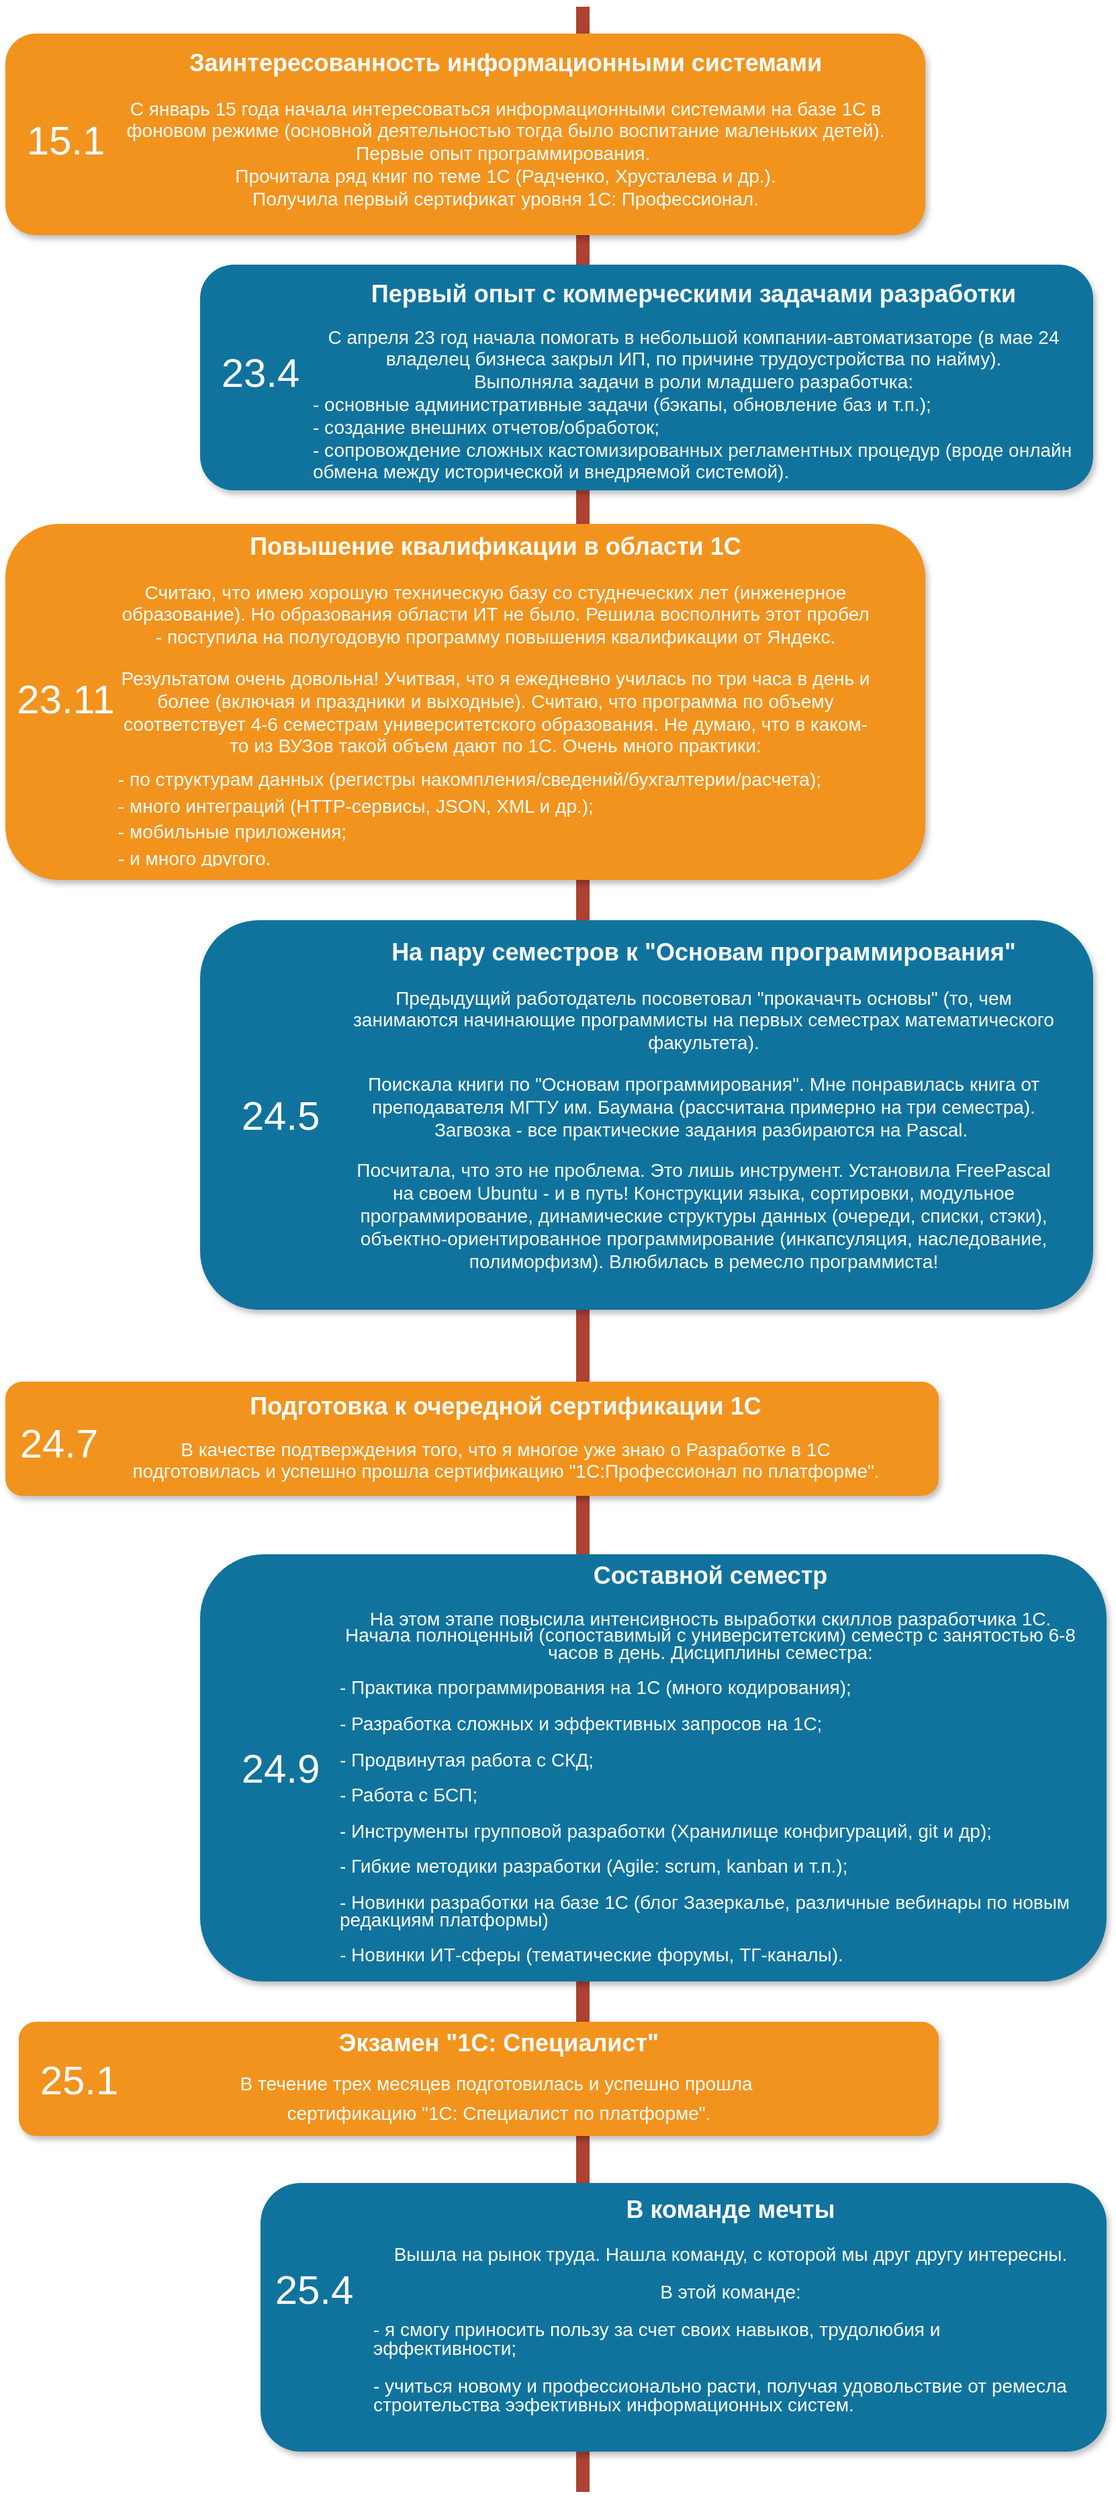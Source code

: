 <mxfile version="24.4.0" type="device">
  <diagram name="Page-1" id="fbcf5db9-b524-4cd4-e4f3-379dc89c3999">
    <mxGraphModel dx="1434" dy="844" grid="1" gridSize="10" guides="1" tooltips="1" connect="1" arrows="1" fold="1" page="1" pageScale="1" pageWidth="850" pageHeight="1100" background="none" math="0" shadow="0">
      <root>
        <mxCell id="0" />
        <mxCell id="1" parent="0" />
        <mxCell id="2a0f93b5c73ef8e7-1" value="" style="line;strokeWidth=10;direction=south;html=1;fillColor=none;fontSize=13;fontColor=#000000;align=center;strokeColor=#AE4132;" parent="1" vertex="1">
          <mxGeometry x="450" y="10" width="10" height="1850" as="geometry" />
        </mxCell>
        <mxCell id="2a0f93b5c73ef8e7-2" value="" style="rounded=1;whiteSpace=wrap;html=1;strokeColor=none;strokeWidth=1;fillColor=#F2931E;fontSize=13;fontColor=#FFFFFF;align=center;gradientColor=none;gradientDirection=east;verticalAlign=top;shadow=1;" parent="1" vertex="1">
          <mxGeometry x="25" y="30" width="685" height="150" as="geometry" />
        </mxCell>
        <mxCell id="2a0f93b5c73ef8e7-3" value="15.1" style="text;html=1;strokeColor=none;fillColor=none;align=center;verticalAlign=middle;whiteSpace=wrap;fontSize=30;fontColor=#FFFFFF;" parent="1" vertex="1">
          <mxGeometry x="50" y="98.5" width="40" height="20" as="geometry" />
        </mxCell>
        <mxCell id="2a0f93b5c73ef8e7-4" value="" style="rounded=1;whiteSpace=wrap;html=1;strokeColor=none;strokeWidth=1;fillColor=#10739E;fontSize=13;fontColor=#FFFFFF;align=center;gradientColor=none;gradientDirection=east;verticalAlign=top;shadow=1;" parent="1" vertex="1">
          <mxGeometry x="170" y="202" width="665" height="168" as="geometry" />
        </mxCell>
        <mxCell id="2a0f93b5c73ef8e7-5" value="23.4" style="text;html=1;strokeColor=none;fillColor=none;align=center;verticalAlign=middle;whiteSpace=wrap;fontSize=30;fontColor=#FFFFFF;" parent="1" vertex="1">
          <mxGeometry x="195" y="272" width="40" height="20" as="geometry" />
        </mxCell>
        <mxCell id="2a0f93b5c73ef8e7-6" value="" style="rounded=1;whiteSpace=wrap;html=1;strokeColor=none;strokeWidth=1;fillColor=#F2931E;fontSize=13;fontColor=#FFFFFF;align=center;gradientColor=none;gradientDirection=east;verticalAlign=top;shadow=1;" parent="1" vertex="1">
          <mxGeometry x="25" y="395" width="685" height="265" as="geometry" />
        </mxCell>
        <mxCell id="2a0f93b5c73ef8e7-7" value="23.11" style="text;html=1;strokeColor=none;fillColor=none;align=center;verticalAlign=middle;whiteSpace=wrap;fontSize=30;fontColor=#FFFFFF;" parent="1" vertex="1">
          <mxGeometry x="50" y="515" width="40" height="20" as="geometry" />
        </mxCell>
        <mxCell id="2a0f93b5c73ef8e7-8" value="" style="rounded=1;whiteSpace=wrap;html=1;strokeColor=none;strokeWidth=1;fillColor=#10739E;fontSize=13;fontColor=#FFFFFF;align=center;gradientColor=none;gradientDirection=east;verticalAlign=top;shadow=1;" parent="1" vertex="1">
          <mxGeometry x="170" y="690" width="665" height="290" as="geometry" />
        </mxCell>
        <mxCell id="2a0f93b5c73ef8e7-9" value="24.5" style="text;html=1;strokeColor=none;fillColor=none;align=center;verticalAlign=middle;whiteSpace=wrap;fontSize=30;fontColor=#FFFFFF;" parent="1" vertex="1">
          <mxGeometry x="210" y="825" width="40" height="20" as="geometry" />
        </mxCell>
        <mxCell id="2a0f93b5c73ef8e7-10" value="" style="rounded=1;whiteSpace=wrap;html=1;strokeColor=none;strokeWidth=1;fillColor=#F2931E;fontSize=13;fontColor=#FFFFFF;align=center;gradientColor=none;gradientDirection=east;verticalAlign=top;shadow=1;" parent="1" vertex="1">
          <mxGeometry x="25" y="1033.5" width="695" height="85" as="geometry" />
        </mxCell>
        <mxCell id="2a0f93b5c73ef8e7-11" value="24.7" style="text;html=1;strokeColor=none;fillColor=none;align=center;verticalAlign=middle;whiteSpace=wrap;fontSize=30;fontColor=#FFFFFF;" parent="1" vertex="1">
          <mxGeometry x="45" y="1068.5" width="40" height="20" as="geometry" />
        </mxCell>
        <mxCell id="2a0f93b5c73ef8e7-12" value="" style="rounded=1;whiteSpace=wrap;html=1;strokeColor=none;strokeWidth=1;fillColor=#10739E;fontSize=13;fontColor=#FFFFFF;align=center;gradientColor=none;gradientDirection=east;verticalAlign=top;shadow=1;" parent="1" vertex="1">
          <mxGeometry x="170" y="1162" width="675" height="318" as="geometry" />
        </mxCell>
        <mxCell id="2a0f93b5c73ef8e7-13" value="24.9" style="text;html=1;strokeColor=none;fillColor=none;align=center;verticalAlign=middle;whiteSpace=wrap;fontSize=30;fontColor=#FFFFFF;" parent="1" vertex="1">
          <mxGeometry x="210" y="1311" width="40" height="20" as="geometry" />
        </mxCell>
        <mxCell id="2a0f93b5c73ef8e7-14" value="" style="rounded=1;whiteSpace=wrap;html=1;strokeColor=none;strokeWidth=1;fillColor=#F2931E;fontSize=13;fontColor=#FFFFFF;align=center;gradientColor=none;gradientDirection=east;verticalAlign=top;shadow=1;" parent="1" vertex="1">
          <mxGeometry x="35" y="1510" width="685" height="85" as="geometry" />
        </mxCell>
        <mxCell id="2a0f93b5c73ef8e7-15" value="25.1" style="text;html=1;strokeColor=none;fillColor=none;align=center;verticalAlign=middle;whiteSpace=wrap;fontSize=30;fontColor=#FFFFFF;" parent="1" vertex="1">
          <mxGeometry x="60" y="1542.5" width="40" height="20" as="geometry" />
        </mxCell>
        <mxCell id="2a0f93b5c73ef8e7-16" value="" style="rounded=1;whiteSpace=wrap;html=1;strokeColor=none;strokeWidth=1;fillColor=#10739E;fontSize=13;fontColor=#FFFFFF;align=center;gradientColor=none;gradientDirection=east;verticalAlign=top;shadow=1;" parent="1" vertex="1">
          <mxGeometry x="215" y="1630" width="630" height="200" as="geometry" />
        </mxCell>
        <mxCell id="2a0f93b5c73ef8e7-17" value="25.4" style="text;html=1;strokeColor=none;fillColor=none;align=center;verticalAlign=middle;whiteSpace=wrap;fontSize=30;fontColor=#FFFFFF;" parent="1" vertex="1">
          <mxGeometry x="235" y="1699" width="40" height="20" as="geometry" />
        </mxCell>
        <mxCell id="2a0f93b5c73ef8e7-18" value="&lt;h1&gt;Заинтересованность информационными системами&lt;/h1&gt;&lt;p style=&quot;font-size: 14px;&quot;&gt;&lt;font style=&quot;font-size: 14px;&quot;&gt;С январь 15 года начала интересоваться информационными системами на базе 1С&amp;nbsp;&lt;/font&gt;&lt;span style=&quot;background-color: initial;&quot;&gt;в фоновом режиме&amp;nbsp;&lt;/span&gt;&lt;span style=&quot;background-color: initial;&quot;&gt;(основной деятельностью тогда было воспитание маленьких детей)&lt;/span&gt;&lt;span style=&quot;background-color: initial;&quot;&gt;. Первые опыт программирования.&amp;nbsp;&lt;br&gt;&lt;/span&gt;&lt;span style=&quot;background-color: initial;&quot;&gt;Прочитала ряд книг по теме 1С (Радченко, Хрусталева и др.).&lt;br&gt;&lt;/span&gt;&lt;span style=&quot;background-color: initial;&quot;&gt;Получила первый сертификат уровня 1С: Профессионал.&lt;/span&gt;&lt;/p&gt;&lt;p&gt;&lt;font style=&quot;font-size: 12px;&quot;&gt;&lt;br&gt;&lt;/font&gt;&lt;/p&gt;" style="text;html=1;spacing=5;spacingTop=-20;whiteSpace=wrap;overflow=hidden;strokeColor=none;strokeWidth=4;fillColor=none;gradientColor=#007FFF;fontSize=9;fontColor=#FFFFFF;align=center;" parent="1" vertex="1">
          <mxGeometry x="105" y="40" width="585" height="130" as="geometry" />
        </mxCell>
        <mxCell id="2a0f93b5c73ef8e7-19" value="&lt;h1&gt;Первый опыт с коммерческими задачами разработки&lt;/h1&gt;&lt;div style=&quot;font-size: 14px;&quot;&gt;&lt;font style=&quot;font-size: 14px;&quot;&gt;С апреля 23 год начала помогать в небольшой компании-автоматизаторе (в мае 24 владелец бизнеса закрыл ИП, по причине трудоустройства по найму). &lt;br&gt;Выполняла задачи в роли младшего разработчка:&lt;/font&gt;&lt;/div&gt;&lt;div style=&quot;text-align: left; font-size: 14px;&quot;&gt;&lt;font style=&quot;font-size: 14px;&quot;&gt;- основные административные задачи (бэкапы, обновление баз и т.п.);&lt;/font&gt;&lt;/div&gt;&lt;div style=&quot;text-align: left; font-size: 14px;&quot;&gt;&lt;font style=&quot;font-size: 14px;&quot;&gt;- создание внешних отчетов/обработок;&lt;/font&gt;&lt;/div&gt;&lt;div style=&quot;text-align: left; font-size: 14px;&quot;&gt;&lt;font style=&quot;font-size: 14px;&quot;&gt;- сопровождение сложных кастомизированных регламентных процедур (вроде онлайн обмена между исторической и внедряемой системой).&amp;nbsp;&lt;/font&gt;&lt;/div&gt;" style="text;html=1;spacing=5;spacingTop=-20;whiteSpace=wrap;overflow=hidden;strokeColor=none;strokeWidth=4;fillColor=none;gradientColor=#007FFF;fontSize=9;fontColor=#FFFFFF;align=center;" parent="1" vertex="1">
          <mxGeometry x="250" y="212" width="575" height="158" as="geometry" />
        </mxCell>
        <mxCell id="2a0f93b5c73ef8e7-20" value="&lt;h1&gt;Повышение квалификации в области 1С&lt;/h1&gt;&lt;p style=&quot;font-size: 14px;&quot;&gt;&lt;font style=&quot;font-size: 14px;&quot;&gt;Считаю, что имею хорошую техническую базу со студнеческих лет (инженерное образование). Но образования области ИТ не было. Решила восполнить этот пробел - поступила на полугодовую программу повышения квалификации от Яндекс.&lt;/font&gt;&lt;/p&gt;&lt;p style=&quot;font-size: 14px;&quot;&gt;&lt;font style=&quot;font-size: 14px;&quot;&gt;Результатом очень довольна! Учитвая, что я ежедневно училась по три часа в день и более (включая и праздники и выходные). Считаю, что программа по объему соответствует 4-6 семестрам университетского образования. Не думаю, что в каком-то из ВУЗов такой объем дают по 1С. Очень много практики:&lt;/font&gt;&lt;/p&gt;&lt;p style=&quot;text-align: left; line-height: 40%; font-size: 14px;&quot;&gt;&lt;font style=&quot;font-size: 14px;&quot;&gt;- по структурам данных (регистры накомпления/сведений/бухгалтерии/расчета);&lt;/font&gt;&lt;/p&gt;&lt;p style=&quot;text-align: left; line-height: 40%; font-size: 14px;&quot;&gt;&lt;font style=&quot;font-size: 14px;&quot;&gt;- много интеграций (HTTP-сервисы, JSON, XML и др.);&lt;/font&gt;&lt;/p&gt;&lt;p style=&quot;text-align: left; line-height: 40%; font-size: 14px;&quot;&gt;&lt;font style=&quot;font-size: 14px;&quot;&gt;- мобильные приложения;&lt;/font&gt;&lt;/p&gt;&lt;p style=&quot;text-align: left; line-height: 40%; font-size: 14px;&quot;&gt;&lt;font style=&quot;font-size: 14px;&quot;&gt;- и много другого.&lt;/font&gt;&lt;/p&gt;&lt;p style=&quot;line-height: 40%;&quot;&gt;&lt;span style=&quot;font-size: 12px;&quot;&gt;&lt;br&gt;&lt;/span&gt;&lt;/p&gt;" style="text;html=1;spacing=5;spacingTop=-20;whiteSpace=wrap;overflow=hidden;strokeColor=none;strokeWidth=4;fillColor=none;gradientColor=#007FFF;fontSize=9;fontColor=#FFFFFF;align=center;" parent="1" vertex="1">
          <mxGeometry x="105" y="400" width="570" height="250" as="geometry" />
        </mxCell>
        <mxCell id="2a0f93b5c73ef8e7-21" value="&lt;h1&gt;На пару семестров к &quot;Основам программирования&quot;&lt;/h1&gt;&lt;p style=&quot;font-size: 14px;&quot;&gt;&lt;font style=&quot;font-size: 14px;&quot;&gt;Предыдущий работодатель посоветовал &quot;прокачачть основы&quot; (то, чем занимаются начинающие программисты на первых семестрах математического факультета).&lt;/font&gt;&lt;/p&gt;&lt;p style=&quot;font-size: 14px;&quot;&gt;&lt;font style=&quot;font-size: 14px;&quot;&gt;Поискала книги по &quot;Основам программирования&quot;. Мне понравилась книга от преподавателя МГТУ им. Баумана (рассчитана примерно на три семестра). Загвозка - все практические задания разбираются на Pascal.&amp;nbsp;&lt;/font&gt;&lt;/p&gt;&lt;p style=&quot;font-size: 14px;&quot;&gt;&lt;font style=&quot;font-size: 14px;&quot;&gt;&lt;font style=&quot;font-size: 14px;&quot;&gt;Посчитала, что это не проблема. Это лишь инструмент. Установила FreePascal на своем Ubuntu - и в путь! Конструкции языка, сортировки,&amp;nbsp;&lt;/font&gt;&lt;span style=&quot;background-color: initial;&quot;&gt;модульное программирование,&amp;nbsp;&lt;/span&gt;&lt;span style=&quot;background-color: initial;&quot;&gt;динамические структуры данных (очереди, списки, стэки), объектно-ориентированное программирование (инкапсуляция, наследование, полиморфизм). Влюбилась в ремесло программиста!&lt;/span&gt;&lt;/font&gt;&lt;/p&gt;" style="text;html=1;spacing=5;spacingTop=-20;whiteSpace=wrap;overflow=hidden;strokeColor=none;strokeWidth=4;fillColor=none;gradientColor=#007FFF;fontSize=9;fontColor=#FFFFFF;align=center;" parent="1" vertex="1">
          <mxGeometry x="275" y="702" width="540" height="258" as="geometry" />
        </mxCell>
        <mxCell id="2a0f93b5c73ef8e7-22" value="&lt;h1&gt;Подготовка к очередной сертификации 1С&lt;/h1&gt;&lt;p&gt;&lt;font style=&quot;font-size: 14px;&quot;&gt;В качестве подтверждения того, что я многое уже знаю о Разработке в 1С подготовилась и успешно прошла сертификацию &quot;1С:Профессионал по платформе&quot;&lt;/font&gt;&lt;font style=&quot;font-size: 12px;&quot;&gt;.&lt;/font&gt;&lt;/p&gt;" style="text;html=1;spacing=5;spacingTop=-20;whiteSpace=wrap;overflow=hidden;strokeColor=none;strokeWidth=4;fillColor=none;gradientColor=#007FFF;fontSize=9;fontColor=#FFFFFF;align=center;" parent="1" vertex="1">
          <mxGeometry x="105" y="1040" width="585" height="72" as="geometry" />
        </mxCell>
        <mxCell id="2a0f93b5c73ef8e7-23" value="&lt;h1&gt;Составной семестр&lt;/h1&gt;&lt;p style=&quot;line-height: 90%; font-size: 14px;&quot;&gt;&lt;font style=&quot;font-size: 14px;&quot;&gt;На этом этапе повысила интенсивность выработки скиллов разработчика 1С. Начала полноценный (сопоставимый с университетским) семестр с занятостью 6-8 часов в день. Дисциплины семестра:&lt;/font&gt;&lt;/p&gt;&lt;p style=&quot;text-align: left; line-height: 90%; font-size: 14px;&quot;&gt;&lt;font style=&quot;font-size: 14px;&quot;&gt;- Практика программирования на 1С (много кодирования);&lt;/font&gt;&lt;/p&gt;&lt;p style=&quot;text-align: left; line-height: 90%; font-size: 14px;&quot;&gt;&lt;font style=&quot;font-size: 14px;&quot;&gt;- Разработка сложных и эффективных запросов на 1С;&lt;/font&gt;&lt;/p&gt;&lt;p style=&quot;text-align: left; line-height: 90%; font-size: 14px;&quot;&gt;&lt;font style=&quot;font-size: 14px;&quot;&gt;- Продвинутая работа с СКД;&lt;/font&gt;&lt;/p&gt;&lt;p style=&quot;text-align: left; line-height: 90%; font-size: 14px;&quot;&gt;&lt;font style=&quot;font-size: 14px;&quot;&gt;- Работа с БСП;&lt;/font&gt;&lt;/p&gt;&lt;p style=&quot;text-align: left; line-height: 90%; font-size: 14px;&quot;&gt;&lt;font style=&quot;font-size: 14px;&quot;&gt;- Инструменты групповой разработки (Хранилище конфигураций,&amp;nbsp;&lt;span style=&quot;background-color: initial;&quot;&gt;git&lt;/span&gt;&lt;span style=&quot;background-color: initial;&quot;&gt;&amp;nbsp;и др);&lt;/span&gt;&lt;/font&gt;&lt;/p&gt;&lt;p style=&quot;text-align: left; line-height: 90%; font-size: 14px;&quot;&gt;&lt;font style=&quot;font-size: 14px;&quot;&gt;- Гибкие методики разработки (Agile: scrum, kanban и т.п.);&lt;/font&gt;&lt;/p&gt;&lt;p style=&quot;text-align: left; line-height: 90%; font-size: 14px;&quot;&gt;&lt;font style=&quot;font-size: 14px;&quot;&gt;- Новинки разработки на базе 1С (блог Зазеркалье, различные вебинары по новым редакциям платформы)&amp;nbsp;&lt;/font&gt;&lt;/p&gt;&lt;p style=&quot;text-align: left; line-height: 90%; font-size: 14px;&quot;&gt;&lt;font style=&quot;font-size: 14px;&quot;&gt;- Новинки ИТ-сферы (тематические форумы, ТГ-каналы).&lt;/font&gt;&lt;/p&gt;" style="text;html=1;spacing=5;spacingTop=-20;whiteSpace=wrap;overflow=hidden;strokeColor=none;strokeWidth=4;fillColor=none;gradientColor=#007FFF;fontSize=9;fontColor=#FFFFFF;align=center;" parent="1" vertex="1">
          <mxGeometry x="270" y="1166" width="560" height="304" as="geometry" />
        </mxCell>
        <mxCell id="2a0f93b5c73ef8e7-24" value="&lt;h1&gt;Экзамен &quot;1С: Специалист&quot;&lt;/h1&gt;&lt;p style=&quot;line-height: 60%; font-size: 14px;&quot;&gt;&lt;font style=&quot;font-size: 14px;&quot;&gt;В течение трех месяцев подготовилась и успешно прошла&amp;nbsp;&lt;/font&gt;&lt;/p&gt;&lt;p style=&quot;line-height: 60%; font-size: 14px;&quot;&gt;&lt;font style=&quot;font-size: 14px;&quot;&gt;сертификацию &quot;1С: Специалист по платформе&quot;.&lt;/font&gt;&lt;/p&gt;" style="text;html=1;spacing=5;spacingTop=-20;whiteSpace=wrap;overflow=hidden;strokeColor=none;strokeWidth=4;fillColor=none;gradientColor=#007FFF;fontSize=9;fontColor=#FFFFFF;align=center;" parent="1" vertex="1">
          <mxGeometry x="115" y="1514" width="555" height="77" as="geometry" />
        </mxCell>
        <mxCell id="2a0f93b5c73ef8e7-25" value="&lt;h1&gt;В команде мечты&lt;/h1&gt;&lt;p style=&quot;font-size: 14px; line-height: 100%;&quot;&gt;&lt;font style=&quot;font-size: 14px;&quot;&gt;Вышла на рынок труда. Нашла команду, с которой мы друг другу интересны.&lt;/font&gt;&lt;/p&gt;&lt;p style=&quot;font-size: 14px; line-height: 100%;&quot;&gt;&lt;font style=&quot;font-size: 14px;&quot;&gt;В этой команде:&lt;/font&gt;&lt;/p&gt;&lt;p style=&quot;text-align: left; line-height: 100%; font-size: 14px;&quot;&gt;&lt;font style=&quot;font-size: 14px;&quot;&gt;- я смогу приносить пользу за счет своих навыков, трудолюбия и эффективности;&lt;/font&gt;&lt;/p&gt;&lt;p style=&quot;text-align: left; line-height: 100%; font-size: 14px;&quot;&gt;&lt;font style=&quot;font-size: 14px;&quot;&gt;- учиться новому и профессионально расти, получая удовольствие от ремесла строительства ээфективных информационных систем.&amp;nbsp;&lt;/font&gt;&lt;span style=&quot;font-size: 12px;&quot;&gt;&amp;nbsp;&lt;/span&gt;&lt;/p&gt;" style="text;html=1;spacing=5;spacingTop=-20;whiteSpace=wrap;overflow=hidden;strokeColor=none;strokeWidth=4;fillColor=none;gradientColor=#007FFF;fontSize=9;fontColor=#FFFFFF;align=center;" parent="1" vertex="1">
          <mxGeometry x="295" y="1638" width="540" height="172" as="geometry" />
        </mxCell>
      </root>
    </mxGraphModel>
  </diagram>
</mxfile>
